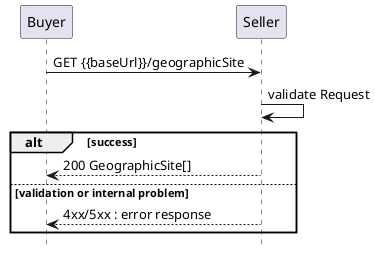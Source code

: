 @startuml

hide footbox

participant Buyer
participant Seller

Buyer -> Seller : GET {{baseUrl}}/geographicSite

Seller -> Seller : validate Request

alt success
    Buyer <-- Seller : 200 GeographicSite[]
else validation or internal problem
    Buyer <-- Seller: 4xx/5xx : error response
end
@enduml